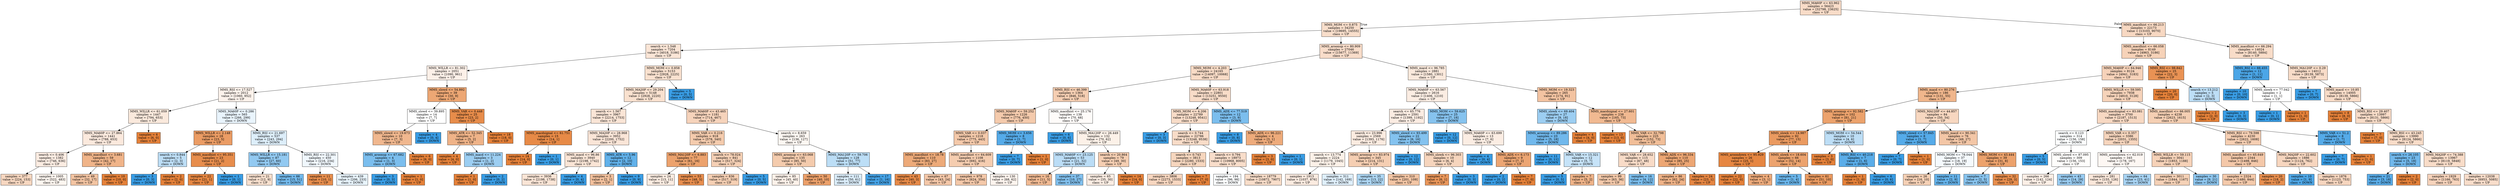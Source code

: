 digraph Tree {
node [shape=box, style="filled", color="black"] ;
0 [label="MMS_MA60P <= 63.962\nsamples = 56423\nvalue = [32798, 23625]\nclass = UP", fillcolor="#f8dcc8"] ;
1 [label="MMS_MOM <= 0.875\nsamples = 34250\nvalue = [19695, 14555]\nclass = UP", fillcolor="#f8decb"] ;
0 -> 1 [labeldistance=2.5, labelangle=45, headlabel="True"] ;
2 [label="search <= 1.548\nsamples = 7204\nvalue = [4018, 3186]\nclass = UP", fillcolor="#fae5d6"] ;
1 -> 2 ;
3 [label="MMS_WILLR <= 81.302\nsamples = 2051\nvalue = [1090, 961]\nclass = UP", fillcolor="#fcf0e8"] ;
2 -> 3 ;
4 [label="MMS_RSI <= 17.527\nsamples = 2012\nvalue = [1060, 952]\nclass = UP", fillcolor="#fcf2eb"] ;
3 -> 4 ;
5 [label="MMS_WILLR <= 61.059\nsamples = 1447\nvalue = [794, 653]\nclass = UP", fillcolor="#fae9dc"] ;
4 -> 5 ;
6 [label="MMS_MA60P <= 27.864\nsamples = 1441\nvalue = [788, 653]\nclass = UP", fillcolor="#fbe9dd"] ;
5 -> 6 ;
7 [label="search <= 0.406\nsamples = 1382\nvalue = [746, 636]\nclass = UP", fillcolor="#fbece2"] ;
6 -> 7 ;
8 [label="samples = 377\nvalue = [224, 153]\nclass = UP", fillcolor="#f7d7c0"] ;
7 -> 8 ;
9 [label="samples = 1005\nvalue = [522, 483]\nclass = UP", fillcolor="#fdf6f0"] ;
7 -> 9 ;
10 [label="MMS_macdhist <= 3.681\nsamples = 59\nvalue = [42, 17]\nclass = UP", fillcolor="#f0b489"] ;
6 -> 10 ;
11 [label="samples = 49\nvalue = [32, 17]\nclass = UP", fillcolor="#f3c4a2"] ;
10 -> 11 ;
12 [label="samples = 10\nvalue = [10, 0]\nclass = UP", fillcolor="#e58139"] ;
10 -> 12 ;
13 [label="samples = 6\nvalue = [6, 0]\nclass = UP", fillcolor="#e58139"] ;
5 -> 13 ;
14 [label="MMS_MA60P <= 0.286\nsamples = 565\nvalue = [266, 299]\nclass = DOWN", fillcolor="#e9f4fc"] ;
4 -> 14 ;
15 [label="MMS_WILLR <= 2.148\nsamples = 28\nvalue = [23, 5]\nclass = UP", fillcolor="#eb9c64"] ;
14 -> 15 ;
16 [label="search <= 0.844\nsamples = 5\nvalue = [2, 3]\nclass = DOWN", fillcolor="#bddef6"] ;
15 -> 16 ;
17 [label="samples = 3\nvalue = [0, 3]\nclass = DOWN", fillcolor="#399de5"] ;
16 -> 17 ;
18 [label="samples = 2\nvalue = [2, 0]\nclass = UP", fillcolor="#e58139"] ;
16 -> 18 ;
19 [label="MMS_macdhist <= 95.351\nsamples = 23\nvalue = [21, 2]\nclass = UP", fillcolor="#e78d4c"] ;
15 -> 19 ;
20 [label="samples = 22\nvalue = [21, 1]\nclass = UP", fillcolor="#e68742"] ;
19 -> 20 ;
21 [label="samples = 1\nvalue = [0, 1]\nclass = DOWN", fillcolor="#399de5"] ;
19 -> 21 ;
22 [label="MMS_RSI <= 21.697\nsamples = 537\nvalue = [243, 294]\nclass = DOWN", fillcolor="#ddeefa"] ;
14 -> 22 ;
23 [label="MMS_WILLR <= 15.181\nsamples = 87\nvalue = [27, 60]\nclass = DOWN", fillcolor="#92c9f1"] ;
22 -> 23 ;
24 [label="samples = 21\nvalue = [12, 9]\nclass = UP", fillcolor="#f8e0ce"] ;
23 -> 24 ;
25 [label="samples = 66\nvalue = [15, 51]\nclass = DOWN", fillcolor="#73baed"] ;
23 -> 25 ;
26 [label="MMS_RSI <= 22.301\nsamples = 450\nvalue = [216, 234]\nclass = DOWN", fillcolor="#f0f7fd"] ;
22 -> 26 ;
27 [label="samples = 11\nvalue = [10, 1]\nclass = UP", fillcolor="#e88e4d"] ;
26 -> 27 ;
28 [label="samples = 439\nvalue = [206, 233]\nclass = DOWN", fillcolor="#e8f4fc"] ;
26 -> 28 ;
29 [label="MMS_slowd <= 54.892\nsamples = 39\nvalue = [30, 9]\nclass = UP", fillcolor="#eda774"] ;
3 -> 29 ;
30 [label="MMS_slowd <= 39.895\nsamples = 14\nvalue = [7, 7]\nclass = UP", fillcolor="#ffffff"] ;
29 -> 30 ;
31 [label="MMS_slowd <= 19.673\nsamples = 10\nvalue = [7, 3]\nclass = UP", fillcolor="#f0b78e"] ;
30 -> 31 ;
32 [label="MMS_aroonup <= 67.682\nsamples = 4\nvalue = [1, 3]\nclass = DOWN", fillcolor="#7bbeee"] ;
31 -> 32 ;
33 [label="samples = 3\nvalue = [0, 3]\nclass = DOWN", fillcolor="#399de5"] ;
32 -> 33 ;
34 [label="samples = 1\nvalue = [1, 0]\nclass = UP", fillcolor="#e58139"] ;
32 -> 34 ;
35 [label="samples = 6\nvalue = [6, 0]\nclass = UP", fillcolor="#e58139"] ;
31 -> 35 ;
36 [label="samples = 4\nvalue = [0, 4]\nclass = DOWN", fillcolor="#399de5"] ;
30 -> 36 ;
37 [label="MMS_VAR <= 0.448\nsamples = 25\nvalue = [23, 2]\nclass = UP", fillcolor="#e78c4a"] ;
29 -> 37 ;
38 [label="MMS_ATR <= 52.345\nsamples = 7\nvalue = [5, 2]\nclass = UP", fillcolor="#efb388"] ;
37 -> 38 ;
39 [label="samples = 4\nvalue = [4, 0]\nclass = UP", fillcolor="#e58139"] ;
38 -> 39 ;
40 [label="MMS_macd <= 11.224\nsamples = 3\nvalue = [1, 2]\nclass = DOWN", fillcolor="#9ccef2"] ;
38 -> 40 ;
41 [label="samples = 1\nvalue = [1, 0]\nclass = UP", fillcolor="#e58139"] ;
40 -> 41 ;
42 [label="samples = 2\nvalue = [0, 2]\nclass = DOWN", fillcolor="#399de5"] ;
40 -> 42 ;
43 [label="samples = 18\nvalue = [18, 0]\nclass = UP", fillcolor="#e58139"] ;
37 -> 43 ;
44 [label="MMS_MOM <= 0.858\nsamples = 5153\nvalue = [2928, 2225]\nclass = UP", fillcolor="#f9e1cf"] ;
2 -> 44 ;
45 [label="MMS_MA20P <= 29.204\nsamples = 5148\nvalue = [2928, 2220]\nclass = UP", fillcolor="#f9e1cf"] ;
44 -> 45 ;
46 [label="search <= 1.567\nsamples = 3967\nvalue = [2214, 1753]\nclass = UP", fillcolor="#fae5d6"] ;
45 -> 46 ;
47 [label="MMS_macdsignal <= 61.751\nsamples = 15\nvalue = [14, 1]\nclass = UP", fillcolor="#e78a47"] ;
46 -> 47 ;
48 [label="samples = 14\nvalue = [14, 0]\nclass = UP", fillcolor="#e58139"] ;
47 -> 48 ;
49 [label="samples = 1\nvalue = [0, 1]\nclass = DOWN", fillcolor="#399de5"] ;
47 -> 49 ;
50 [label="MMS_MA20P <= 28.968\nsamples = 3952\nvalue = [2200, 1752]\nclass = UP", fillcolor="#fae5d7"] ;
46 -> 50 ;
51 [label="MMS_macd <= 96.86\nsamples = 3940\nvalue = [2198, 1742]\nclass = UP", fillcolor="#fae5d6"] ;
50 -> 51 ;
52 [label="samples = 3936\nvalue = [2198, 1738]\nclass = UP", fillcolor="#fae5d6"] ;
51 -> 52 ;
53 [label="samples = 4\nvalue = [0, 4]\nclass = DOWN", fillcolor="#399de5"] ;
51 -> 53 ;
54 [label="MMS_ATR <= 5.96\nsamples = 12\nvalue = [2, 10]\nclass = DOWN", fillcolor="#61b1ea"] ;
50 -> 54 ;
55 [label="samples = 3\nvalue = [2, 1]\nclass = UP", fillcolor="#f2c09c"] ;
54 -> 55 ;
56 [label="samples = 9\nvalue = [0, 9]\nclass = DOWN", fillcolor="#399de5"] ;
54 -> 56 ;
57 [label="MMS_MA60P <= 43.465\nsamples = 1181\nvalue = [714, 467]\nclass = UP", fillcolor="#f6d3bb"] ;
45 -> 57 ;
58 [label="MMS_VAR <= 0.216\nsamples = 918\nvalue = [578, 340]\nclass = UP", fillcolor="#f4cbad"] ;
57 -> 58 ;
59 [label="MMS_MA120P <= 6.883\nsamples = 77\nvalue = [61, 16]\nclass = UP", fillcolor="#eca26d"] ;
58 -> 59 ;
60 [label="samples = 24\nvalue = [13, 11]\nclass = UP", fillcolor="#fbece1"] ;
59 -> 60 ;
61 [label="samples = 53\nvalue = [48, 5]\nclass = UP", fillcolor="#e88e4e"] ;
59 -> 61 ;
62 [label="search <= 78.024\nsamples = 841\nvalue = [517, 324]\nclass = UP", fillcolor="#f5d0b5"] ;
58 -> 62 ;
63 [label="samples = 836\nvalue = [517, 319]\nclass = UP", fillcolor="#f5cfb3"] ;
62 -> 63 ;
64 [label="samples = 5\nvalue = [0, 5]\nclass = DOWN", fillcolor="#399de5"] ;
62 -> 64 ;
65 [label="search <= 8.659\nsamples = 263\nvalue = [136, 127]\nclass = UP", fillcolor="#fdf7f2"] ;
57 -> 65 ;
66 [label="MMS_aroonup <= 63.068\nsamples = 135\nvalue = [85, 50]\nclass = UP", fillcolor="#f4cbad"] ;
65 -> 66 ;
67 [label="samples = 85\nvalue = [45, 40]\nclass = UP", fillcolor="#fcf1e9"] ;
66 -> 67 ;
68 [label="samples = 50\nvalue = [40, 10]\nclass = UP", fillcolor="#eca06a"] ;
66 -> 68 ;
69 [label="MMS_MA120P <= 59.706\nsamples = 128\nvalue = [51, 77]\nclass = DOWN", fillcolor="#bcdef6"] ;
65 -> 69 ;
70 [label="samples = 111\nvalue = [50, 61]\nclass = DOWN", fillcolor="#dbedfa"] ;
69 -> 70 ;
71 [label="samples = 17\nvalue = [1, 16]\nclass = DOWN", fillcolor="#45a3e7"] ;
69 -> 71 ;
72 [label="samples = 5\nvalue = [0, 5]\nclass = DOWN", fillcolor="#399de5"] ;
44 -> 72 ;
73 [label="MMS_aroonup <= 80.909\nsamples = 27046\nvalue = [15677, 11369]\nclass = UP", fillcolor="#f8dcc9"] ;
1 -> 73 ;
74 [label="MMS_MOM <= 4.203\nsamples = 24165\nvalue = [14097, 10068]\nclass = UP", fillcolor="#f8dbc6"] ;
73 -> 74 ;
75 [label="MMS_RSI <= 46.399\nsamples = 1364\nvalue = [846, 518]\nclass = UP", fillcolor="#f5ceb2"] ;
74 -> 75 ;
76 [label="MMS_MA60P <= 59.252\nsamples = 1226\nvalue = [776, 450]\nclass = UP", fillcolor="#f4caac"] ;
75 -> 76 ;
77 [label="MMS_VAR <= 0.037\nsamples = 1218\nvalue = [775, 443]\nclass = UP", fillcolor="#f4c9aa"] ;
76 -> 77 ;
78 [label="MMS_macdhist <= 18.78\nsamples = 110\nvalue = [83, 27]\nclass = UP", fillcolor="#edaa79"] ;
77 -> 78 ;
79 [label="samples = 43\nvalue = [40, 3]\nclass = UP", fillcolor="#e78a48"] ;
78 -> 79 ;
80 [label="samples = 67\nvalue = [43, 24]\nclass = UP", fillcolor="#f4c7a8"] ;
78 -> 80 ;
81 [label="MMS_macdhist <= 64.609\nsamples = 1108\nvalue = [692, 416]\nclass = UP", fillcolor="#f5cdb0"] ;
77 -> 81 ;
82 [label="samples = 978\nvalue = [624, 354]\nclass = UP", fillcolor="#f4c8a9"] ;
81 -> 82 ;
83 [label="samples = 130\nvalue = [68, 62]\nclass = UP", fillcolor="#fdf4ee"] ;
81 -> 83 ;
84 [label="MMS_MOM <= 3.656\nsamples = 8\nvalue = [1, 7]\nclass = DOWN", fillcolor="#55abe9"] ;
76 -> 84 ;
85 [label="samples = 7\nvalue = [0, 7]\nclass = DOWN", fillcolor="#399de5"] ;
84 -> 85 ;
86 [label="samples = 1\nvalue = [1, 0]\nclass = UP", fillcolor="#e58139"] ;
84 -> 86 ;
87 [label="MMS_macdhist <= 25.176\nsamples = 138\nvalue = [70, 68]\nclass = UP", fillcolor="#fefbf9"] ;
75 -> 87 ;
88 [label="samples = 6\nvalue = [0, 6]\nclass = DOWN", fillcolor="#399de5"] ;
87 -> 88 ;
89 [label="MMS_MA120P <= 26.449\nsamples = 132\nvalue = [70, 62]\nclass = UP", fillcolor="#fcf1e8"] ;
87 -> 89 ;
90 [label="MMS_MA60P <= 23.125\nsamples = 53\nvalue = [21, 32]\nclass = DOWN", fillcolor="#bbddf6"] ;
89 -> 90 ;
91 [label="samples = 16\nvalue = [11, 5]\nclass = UP", fillcolor="#f1ba93"] ;
90 -> 91 ;
92 [label="samples = 37\nvalue = [10, 27]\nclass = DOWN", fillcolor="#82c1ef"] ;
90 -> 92 ;
93 [label="search <= 20.864\nsamples = 79\nvalue = [49, 30]\nclass = UP", fillcolor="#f5ceb2"] ;
89 -> 93 ;
94 [label="samples = 65\nvalue = [35, 30]\nclass = UP", fillcolor="#fbede3"] ;
93 -> 94 ;
95 [label="samples = 14\nvalue = [14, 0]\nclass = UP", fillcolor="#e58139"] ;
93 -> 95 ;
96 [label="MMS_MA60P <= 63.918\nsamples = 22801\nvalue = [13251, 9550]\nclass = UP", fillcolor="#f8dcc8"] ;
74 -> 96 ;
97 [label="MMS_MOM <= 4.206\nsamples = 22789\nvalue = [13248, 9541]\nclass = UP", fillcolor="#f8dcc8"] ;
96 -> 97 ;
98 [label="samples = 3\nvalue = [0, 3]\nclass = DOWN", fillcolor="#399de5"] ;
97 -> 98 ;
99 [label="search <= 0.744\nsamples = 22786\nvalue = [13248, 9538]\nclass = UP", fillcolor="#f8dcc8"] ;
97 -> 99 ;
100 [label="search <= 0.743\nsamples = 3813\nvalue = [2280, 1533]\nclass = UP", fillcolor="#f6d6be"] ;
99 -> 100 ;
101 [label="samples = 3806\nvalue = [2273, 1533]\nclass = UP", fillcolor="#f7d6bf"] ;
100 -> 101 ;
102 [label="samples = 7\nvalue = [7, 0]\nclass = UP", fillcolor="#e58139"] ;
100 -> 102 ;
103 [label="search <= 0.794\nsamples = 18973\nvalue = [10968, 8005]\nclass = UP", fillcolor="#f8ddca"] ;
99 -> 103 ;
104 [label="samples = 194\nvalue = [96, 98]\nclass = DOWN", fillcolor="#fbfdfe"] ;
103 -> 104 ;
105 [label="samples = 18779\nvalue = [10872, 7907]\nclass = UP", fillcolor="#f8ddc9"] ;
103 -> 105 ;
106 [label="MMS_ADX <= 77.519\nsamples = 12\nvalue = [3, 9]\nclass = DOWN", fillcolor="#7bbeee"] ;
96 -> 106 ;
107 [label="samples = 8\nvalue = [0, 8]\nclass = DOWN", fillcolor="#399de5"] ;
106 -> 107 ;
108 [label="MMS_ADX <= 96.221\nsamples = 4\nvalue = [3, 1]\nclass = UP", fillcolor="#eeab7b"] ;
106 -> 108 ;
109 [label="samples = 3\nvalue = [3, 0]\nclass = UP", fillcolor="#e58139"] ;
108 -> 109 ;
110 [label="samples = 1\nvalue = [0, 1]\nclass = DOWN", fillcolor="#399de5"] ;
108 -> 110 ;
111 [label="MMS_macd <= 96.785\nsamples = 2881\nvalue = [1580, 1301]\nclass = UP", fillcolor="#fae9dc"] ;
73 -> 111 ;
112 [label="MMS_MA60P <= 63.567\nsamples = 2616\nvalue = [1406, 1210]\nclass = UP", fillcolor="#fbede3"] ;
111 -> 112 ;
113 [label="search <= 65.776\nsamples = 2591\nvalue = [1399, 1192]\nclass = UP", fillcolor="#fbece2"] ;
112 -> 113 ;
114 [label="search <= 23.996\nsamples = 2569\nvalue = [1393, 1176]\nclass = UP", fillcolor="#fbebe0"] ;
113 -> 114 ;
115 [label="search <= 13.774\nsamples = 2224\nvalue = [1179, 1045]\nclass = UP", fillcolor="#fcf1e8"] ;
114 -> 115 ;
116 [label="samples = 1913\nvalue = [1037, 876]\nclass = UP", fillcolor="#fbebe0"] ;
115 -> 116 ;
117 [label="samples = 311\nvalue = [142, 169]\nclass = DOWN", fillcolor="#dfeffb"] ;
115 -> 117 ;
118 [label="MMS_aroonup <= 83.974\nsamples = 345\nvalue = [214, 131]\nclass = UP", fillcolor="#f5ceb2"] ;
114 -> 118 ;
119 [label="samples = 35\nvalue = [13, 22]\nclass = DOWN", fillcolor="#aed7f4"] ;
118 -> 119 ;
120 [label="samples = 310\nvalue = [201, 109]\nclass = UP", fillcolor="#f3c5a4"] ;
118 -> 120 ;
121 [label="MMS_slowd <= 93.499\nsamples = 22\nvalue = [6, 16]\nclass = DOWN", fillcolor="#83c2ef"] ;
113 -> 121 ;
122 [label="samples = 12\nvalue = [0, 12]\nclass = DOWN", fillcolor="#399de5"] ;
121 -> 122 ;
123 [label="MMS_slowk <= 96.303\nsamples = 10\nvalue = [6, 4]\nclass = UP", fillcolor="#f6d5bd"] ;
121 -> 123 ;
124 [label="samples = 7\nvalue = [6, 1]\nclass = UP", fillcolor="#e9965a"] ;
123 -> 124 ;
125 [label="samples = 3\nvalue = [0, 3]\nclass = DOWN", fillcolor="#399de5"] ;
123 -> 125 ;
126 [label="MMS_MOM <= 59.625\nsamples = 25\nvalue = [7, 18]\nclass = DOWN", fillcolor="#86c3ef"] ;
112 -> 126 ;
127 [label="samples = 12\nvalue = [0, 12]\nclass = DOWN", fillcolor="#399de5"] ;
126 -> 127 ;
128 [label="MMS_MA60P <= 63.699\nsamples = 13\nvalue = [7, 6]\nclass = UP", fillcolor="#fbede3"] ;
126 -> 128 ;
129 [label="samples = 4\nvalue = [0, 4]\nclass = DOWN", fillcolor="#399de5"] ;
128 -> 129 ;
130 [label="MMS_ADX <= 6.173\nsamples = 9\nvalue = [7, 2]\nclass = UP", fillcolor="#eca572"] ;
128 -> 130 ;
131 [label="samples = 2\nvalue = [0, 2]\nclass = DOWN", fillcolor="#399de5"] ;
130 -> 131 ;
132 [label="samples = 7\nvalue = [7, 0]\nclass = UP", fillcolor="#e58139"] ;
130 -> 132 ;
133 [label="MMS_MOM <= 19.323\nsamples = 265\nvalue = [174, 91]\nclass = UP", fillcolor="#f3c3a1"] ;
111 -> 133 ;
134 [label="MMS_slowk <= 69.404\nsamples = 27\nvalue = [9, 18]\nclass = DOWN", fillcolor="#9ccef2"] ;
133 -> 134 ;
135 [label="MMS_aroonup <= 89.286\nsamples = 23\nvalue = [5, 18]\nclass = DOWN", fillcolor="#70b8ec"] ;
134 -> 135 ;
136 [label="samples = 11\nvalue = [0, 11]\nclass = DOWN", fillcolor="#399de5"] ;
135 -> 136 ;
137 [label="MMS_VAR <= 15.321\nsamples = 12\nvalue = [5, 7]\nclass = DOWN", fillcolor="#c6e3f8"] ;
135 -> 137 ;
138 [label="samples = 5\nvalue = [0, 5]\nclass = DOWN", fillcolor="#399de5"] ;
137 -> 138 ;
139 [label="samples = 7\nvalue = [5, 2]\nclass = UP", fillcolor="#efb388"] ;
137 -> 139 ;
140 [label="samples = 4\nvalue = [4, 0]\nclass = UP", fillcolor="#e58139"] ;
134 -> 140 ;
141 [label="MMS_macdsignal <= 27.601\nsamples = 238\nvalue = [165, 73]\nclass = UP", fillcolor="#f1b991"] ;
133 -> 141 ;
142 [label="samples = 13\nvalue = [13, 0]\nclass = UP", fillcolor="#e58139"] ;
141 -> 142 ;
143 [label="MMS_VAR <= 32.798\nsamples = 225\nvalue = [152, 73]\nclass = UP", fillcolor="#f1be98"] ;
141 -> 143 ;
144 [label="MMS_VAR <= 28.652\nsamples = 115\nvalue = [67, 48]\nclass = UP", fillcolor="#f8dbc7"] ;
143 -> 144 ;
145 [label="samples = 99\nvalue = [63, 36]\nclass = UP", fillcolor="#f4c9aa"] ;
144 -> 145 ;
146 [label="samples = 16\nvalue = [4, 12]\nclass = DOWN", fillcolor="#7bbeee"] ;
144 -> 146 ;
147 [label="MMS_ADX <= 96.334\nsamples = 110\nvalue = [85, 25]\nclass = UP", fillcolor="#eda673"] ;
143 -> 147 ;
148 [label="samples = 86\nvalue = [62, 24]\nclass = UP", fillcolor="#efb286"] ;
147 -> 148 ;
149 [label="samples = 24\nvalue = [23, 1]\nclass = UP", fillcolor="#e68642"] ;
147 -> 149 ;
150 [label="MMS_macdhist <= 66.213\nsamples = 22173\nvalue = [13103, 9070]\nclass = UP", fillcolor="#f7d8c2"] ;
0 -> 150 [labeldistance=2.5, labelangle=-45, headlabel="False"] ;
151 [label="MMS_macdhist <= 66.058\nsamples = 8149\nvalue = [4963, 3186]\nclass = UP", fillcolor="#f6d2b8"] ;
150 -> 151 ;
152 [label="MMS_MA60P <= 64.946\nsamples = 8124\nvalue = [4941, 3183]\nclass = UP", fillcolor="#f6d2b9"] ;
151 -> 152 ;
153 [label="MMS_macd <= 80.276\nsamples = 186\nvalue = [131, 55]\nclass = UP", fillcolor="#f0b68c"] ;
152 -> 153 ;
154 [label="MMS_aroonup <= 92.582\nsamples = 102\nvalue = [81, 21]\nclass = UP", fillcolor="#eca26c"] ;
153 -> 154 ;
155 [label="MMS_slowk <= 14.987\nsamples = 92\nvalue = [77, 15]\nclass = UP", fillcolor="#ea9a60"] ;
154 -> 155 ;
156 [label="MMS_aroondown <= 95.929\nsamples = 26\nvalue = [25, 1]\nclass = UP", fillcolor="#e68641"] ;
155 -> 156 ;
157 [label="samples = 22\nvalue = [22, 0]\nclass = UP", fillcolor="#e58139"] ;
156 -> 157 ;
158 [label="samples = 4\nvalue = [3, 1]\nclass = UP", fillcolor="#eeab7b"] ;
156 -> 158 ;
159 [label="MMS_slowk <= 18.604\nsamples = 66\nvalue = [52, 14]\nclass = UP", fillcolor="#eca36e"] ;
155 -> 159 ;
160 [label="samples = 5\nvalue = [1, 4]\nclass = DOWN", fillcolor="#6ab6ec"] ;
159 -> 160 ;
161 [label="samples = 61\nvalue = [51, 10]\nclass = UP", fillcolor="#ea9a60"] ;
159 -> 161 ;
162 [label="MMS_MOM <= 54.544\nsamples = 10\nvalue = [4, 6]\nclass = DOWN", fillcolor="#bddef6"] ;
154 -> 162 ;
163 [label="samples = 3\nvalue = [3, 0]\nclass = UP", fillcolor="#e58139"] ;
162 -> 163 ;
164 [label="MMS_RSI <= 40.218\nsamples = 7\nvalue = [1, 6]\nclass = DOWN", fillcolor="#5aade9"] ;
162 -> 164 ;
165 [label="samples = 1\nvalue = [1, 0]\nclass = UP", fillcolor="#e58139"] ;
164 -> 165 ;
166 [label="samples = 6\nvalue = [0, 6]\nclass = DOWN", fillcolor="#399de5"] ;
164 -> 166 ;
167 [label="MMS_MA120P <= 44.857\nsamples = 84\nvalue = [50, 34]\nclass = UP", fillcolor="#f7d7c0"] ;
153 -> 167 ;
168 [label="MMS_slowd <= 57.845\nsamples = 8\nvalue = [1, 7]\nclass = DOWN", fillcolor="#55abe9"] ;
167 -> 168 ;
169 [label="samples = 7\nvalue = [0, 7]\nclass = DOWN", fillcolor="#399de5"] ;
168 -> 169 ;
170 [label="samples = 1\nvalue = [1, 0]\nclass = UP", fillcolor="#e58139"] ;
168 -> 170 ;
171 [label="MMS_macd <= 90.341\nsamples = 76\nvalue = [49, 27]\nclass = UP", fillcolor="#f3c6a6"] ;
167 -> 171 ;
172 [label="MMS_MOM <= 78.044\nsamples = 37\nvalue = [18, 19]\nclass = DOWN", fillcolor="#f5fafe"] ;
171 -> 172 ;
173 [label="samples = 26\nvalue = [16, 10]\nclass = UP", fillcolor="#f5d0b5"] ;
172 -> 173 ;
174 [label="samples = 11\nvalue = [2, 9]\nclass = DOWN", fillcolor="#65b3eb"] ;
172 -> 174 ;
175 [label="MMS_MOM <= 43.444\nsamples = 39\nvalue = [31, 8]\nclass = UP", fillcolor="#eca26c"] ;
171 -> 175 ;
176 [label="samples = 7\nvalue = [2, 5]\nclass = DOWN", fillcolor="#88c4ef"] ;
175 -> 176 ;
177 [label="samples = 32\nvalue = [29, 3]\nclass = UP", fillcolor="#e88e4d"] ;
175 -> 177 ;
178 [label="MMS_WILLR <= 59.595\nsamples = 7938\nvalue = [4810, 3128]\nclass = UP", fillcolor="#f6d3ba"] ;
152 -> 178 ;
179 [label="MMS_macdsignal <= 83.081\nsamples = 3700\nvalue = [2187, 1513]\nclass = UP", fillcolor="#f7d8c2"] ;
178 -> 179 ;
180 [label="search <= 0.123\nsamples = 314\nvalue = [156, 158]\nclass = DOWN", fillcolor="#fcfeff"] ;
179 -> 180 ;
181 [label="samples = 5\nvalue = [0, 5]\nclass = DOWN", fillcolor="#399de5"] ;
180 -> 181 ;
182 [label="MMS_slowd <= 87.095\nsamples = 309\nvalue = [156, 153]\nclass = UP", fillcolor="#fefdfb"] ;
180 -> 182 ;
183 [label="samples = 266\nvalue = [142, 124]\nclass = UP", fillcolor="#fcefe6"] ;
182 -> 183 ;
184 [label="samples = 43\nvalue = [14, 29]\nclass = DOWN", fillcolor="#99ccf2"] ;
182 -> 184 ;
185 [label="MMS_VAR <= 0.357\nsamples = 3386\nvalue = [2031, 1355]\nclass = UP", fillcolor="#f6d5bd"] ;
179 -> 185 ;
186 [label="MMS_aroondown <= 62.019\nsamples = 345\nvalue = [178, 167]\nclass = UP", fillcolor="#fdf7f3"] ;
185 -> 186 ;
187 [label="samples = 281\nvalue = [155, 126]\nclass = UP", fillcolor="#fae7da"] ;
186 -> 187 ;
188 [label="samples = 64\nvalue = [23, 41]\nclass = DOWN", fillcolor="#a8d4f4"] ;
186 -> 188 ;
189 [label="MMS_WILLR <= 59.115\nsamples = 3041\nvalue = [1853, 1188]\nclass = UP", fillcolor="#f6d2b8"] ;
185 -> 189 ;
190 [label="samples = 3011\nvalue = [1844, 1167]\nclass = UP", fillcolor="#f5d1b6"] ;
189 -> 190 ;
191 [label="samples = 30\nvalue = [9, 21]\nclass = DOWN", fillcolor="#8ec7f0"] ;
189 -> 191 ;
192 [label="MMS_macdhist <= 66.005\nsamples = 4238\nvalue = [2623, 1615]\nclass = UP", fillcolor="#f5cfb3"] ;
178 -> 192 ;
193 [label="MMS_RSI <= 79.598\nsamples = 4230\nvalue = [2622, 1608]\nclass = UP", fillcolor="#f5ceb2"] ;
192 -> 193 ;
194 [label="MMS_macdhist <= 65.649\nsamples = 2344\nvalue = [1498, 846]\nclass = UP", fillcolor="#f4c8a9"] ;
193 -> 194 ;
195 [label="samples = 2324\nvalue = [1480, 844]\nclass = UP", fillcolor="#f4c9aa"] ;
194 -> 195 ;
196 [label="samples = 20\nvalue = [18, 2]\nclass = UP", fillcolor="#e88f4f"] ;
194 -> 196 ;
197 [label="MMS_MA20P <= 22.602\nsamples = 1886\nvalue = [1124, 762]\nclass = UP", fillcolor="#f7d6bf"] ;
193 -> 197 ;
198 [label="samples = 10\nvalue = [1, 9]\nclass = DOWN", fillcolor="#4fa8e8"] ;
197 -> 198 ;
199 [label="samples = 1876\nvalue = [1123, 753]\nclass = UP", fillcolor="#f6d5be"] ;
197 -> 199 ;
200 [label="MMS_VAR <= 51.2\nsamples = 8\nvalue = [1, 7]\nclass = DOWN", fillcolor="#55abe9"] ;
192 -> 200 ;
201 [label="samples = 7\nvalue = [0, 7]\nclass = DOWN", fillcolor="#399de5"] ;
200 -> 201 ;
202 [label="samples = 1\nvalue = [1, 0]\nclass = UP", fillcolor="#e58139"] ;
200 -> 202 ;
203 [label="MMS_RSI <= 98.842\nsamples = 25\nvalue = [22, 3]\nclass = UP", fillcolor="#e99254"] ;
151 -> 203 ;
204 [label="samples = 20\nvalue = [20, 0]\nclass = UP", fillcolor="#e58139"] ;
203 -> 204 ;
205 [label="search <= 13.212\nsamples = 5\nvalue = [2, 3]\nclass = DOWN", fillcolor="#bddef6"] ;
203 -> 205 ;
206 [label="samples = 2\nvalue = [2, 0]\nclass = UP", fillcolor="#e58139"] ;
205 -> 206 ;
207 [label="samples = 3\nvalue = [0, 3]\nclass = DOWN", fillcolor="#399de5"] ;
205 -> 207 ;
208 [label="MMS_macdhist <= 66.294\nsamples = 14024\nvalue = [8140, 5884]\nclass = UP", fillcolor="#f8dcc8"] ;
150 -> 208 ;
209 [label="MMS_RSI <= 88.455\nsamples = 12\nvalue = [1, 11]\nclass = DOWN", fillcolor="#4ba6e7"] ;
208 -> 209 ;
210 [label="samples = 10\nvalue = [0, 10]\nclass = DOWN", fillcolor="#399de5"] ;
209 -> 210 ;
211 [label="MMS_slowk <= 77.042\nsamples = 2\nvalue = [1, 1]\nclass = UP", fillcolor="#ffffff"] ;
209 -> 211 ;
212 [label="samples = 1\nvalue = [0, 1]\nclass = DOWN", fillcolor="#399de5"] ;
211 -> 212 ;
213 [label="samples = 1\nvalue = [1, 0]\nclass = UP", fillcolor="#e58139"] ;
211 -> 213 ;
214 [label="MMS_MA120P <= 0.29\nsamples = 14012\nvalue = [8139, 5873]\nclass = UP", fillcolor="#f8dcc8"] ;
208 -> 214 ;
215 [label="samples = 7\nvalue = [0, 7]\nclass = DOWN", fillcolor="#399de5"] ;
214 -> 215 ;
216 [label="MMS_macd <= 10.85\nsamples = 14005\nvalue = [8139, 5866]\nclass = UP", fillcolor="#f8dcc8"] ;
214 -> 216 ;
217 [label="samples = 8\nvalue = [8, 0]\nclass = UP", fillcolor="#e58139"] ;
216 -> 217 ;
218 [label="MMS_RSI <= 29.407\nsamples = 13997\nvalue = [8131, 5866]\nclass = UP", fillcolor="#f8dcc8"] ;
216 -> 218 ;
219 [label="samples = 7\nvalue = [7, 0]\nclass = UP", fillcolor="#e58139"] ;
218 -> 219 ;
220 [label="MMS_RSI <= 43.245\nsamples = 13990\nvalue = [8124, 5866]\nclass = UP", fillcolor="#f8dcc8"] ;
218 -> 220 ;
221 [label="search <= 26.105\nsamples = 23\nvalue = [5, 18]\nclass = DOWN", fillcolor="#70b8ec"] ;
220 -> 221 ;
222 [label="samples = 21\nvalue = [3, 18]\nclass = DOWN", fillcolor="#5aade9"] ;
221 -> 222 ;
223 [label="samples = 2\nvalue = [2, 0]\nclass = UP", fillcolor="#e58139"] ;
221 -> 223 ;
224 [label="MMS_MA20P <= 74.388\nsamples = 13967\nvalue = [8119, 5848]\nclass = UP", fillcolor="#f8dcc8"] ;
220 -> 224 ;
225 [label="samples = 1929\nvalue = [1166, 763]\nclass = UP", fillcolor="#f6d3bb"] ;
224 -> 225 ;
226 [label="samples = 12038\nvalue = [6953, 5085]\nclass = UP", fillcolor="#f8ddca"] ;
224 -> 226 ;
}